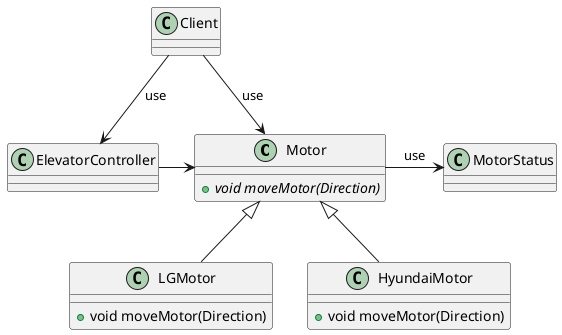 @startuml

class Motor {
    + {abstract} void moveMotor(Direction)
}

class LGMotor extends Motor {
    + void moveMotor(Direction)
}

class HyundaiMotor extends Motor {
    + void moveMotor(Direction)
}

Motor -right-> MotorStatus : use
ElevatorController -right-> Motor
Client --> ElevatorController : use
Client --> Motor : use
@enduml